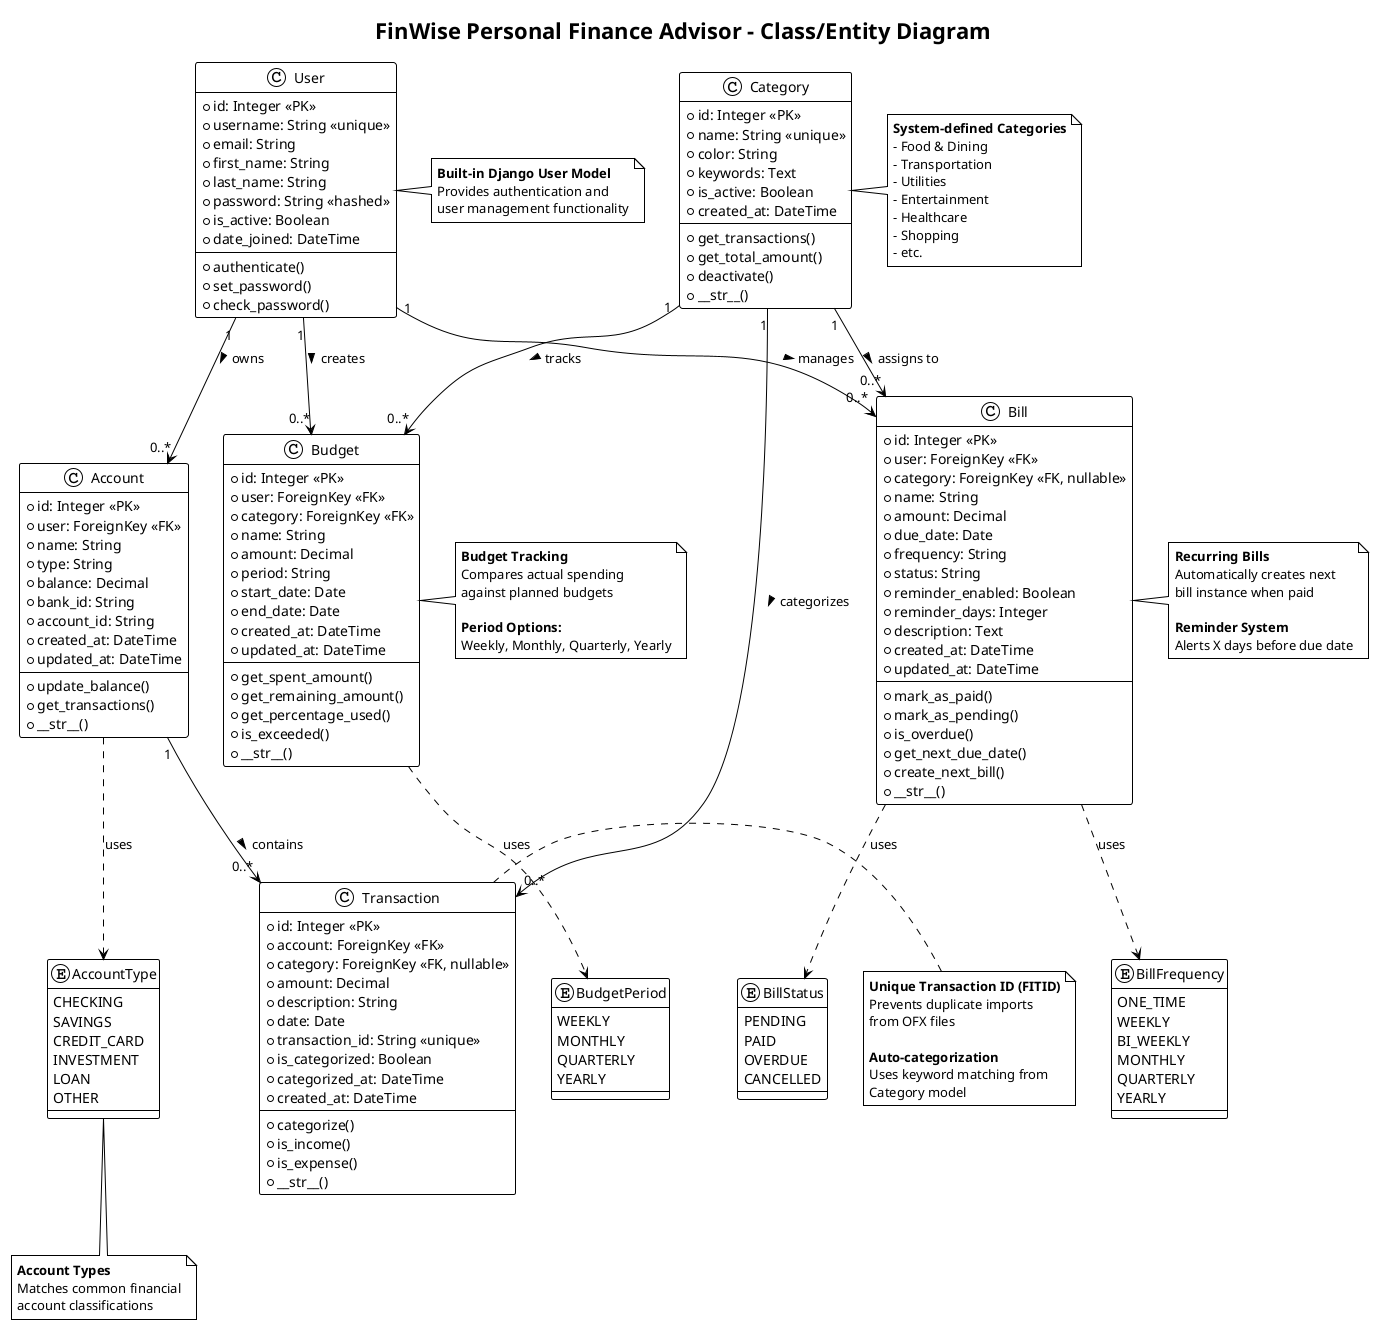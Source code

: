 @startuml FinWise_Class_Diagram
!theme plain
title FinWise Personal Finance Advisor - Class/Entity Diagram

' User Model (Django Built-in)
class User {
    +id: Integer <<PK>>
    +username: String <<unique>>
    +email: String
    +first_name: String
    +last_name: String
    +password: String <<hashed>>
    +is_active: Boolean
    +date_joined: DateTime
    --
    +authenticate()
    +set_password()
    +check_password()
}

' Account Model
class Account {
    +id: Integer <<PK>>
    +user: ForeignKey <<FK>>
    +name: String
    +type: String
    +balance: Decimal
    +bank_id: String
    +account_id: String
    +created_at: DateTime
    +updated_at: DateTime
    --
    +update_balance()
    +get_transactions()
    +__str__()
}

' Transaction Model
class Transaction {
    +id: Integer <<PK>>
    +account: ForeignKey <<FK>>
    +category: ForeignKey <<FK, nullable>>
    +amount: Decimal
    +description: String
    +date: Date
    +transaction_id: String <<unique>>
    +is_categorized: Boolean
    +categorized_at: DateTime
    +created_at: DateTime
    --
    +categorize()
    +is_income()
    +is_expense()
    +__str__()
}

' Category Model
class Category {
    +id: Integer <<PK>>
    +name: String <<unique>>
    +color: String
    +keywords: Text
    +is_active: Boolean
    +created_at: DateTime
    --
    +get_transactions()
    +get_total_amount()
    +deactivate()
    +__str__()
}

' Budget Model
class Budget {
    +id: Integer <<PK>>
    +user: ForeignKey <<FK>>
    +category: ForeignKey <<FK>>
    +name: String
    +amount: Decimal
    +period: String
    +start_date: Date
    +end_date: Date
    +created_at: DateTime
    +updated_at: DateTime
    --
    +get_spent_amount()
    +get_remaining_amount()
    +get_percentage_used()
    +is_exceeded()
    +__str__()
}

' Bill Model
class Bill {
    +id: Integer <<PK>>
    +user: ForeignKey <<FK>>
    +category: ForeignKey <<FK, nullable>>
    +name: String
    +amount: Decimal
    +due_date: Date
    +frequency: String
    +status: String
    +reminder_enabled: Boolean
    +reminder_days: Integer
    +description: Text
    +created_at: DateTime
    +updated_at: DateTime
    --
    +mark_as_paid()
    +mark_as_pending()
    +is_overdue()
    +get_next_due_date()
    +create_next_bill()
    +__str__()
}

' Relationships
User "1" --> "0..*" Account : owns >
User "1" --> "0..*" Budget : creates >
User "1" --> "0..*" Bill : manages >

Account "1" --> "0..*" Transaction : contains >

Category "1" --> "0..*" Transaction : categorizes >
Category "1" --> "0..*" Budget : tracks >
Category "1" --> "0..*" Bill : assigns to >

' Enumerations
enum AccountType {
    CHECKING
    SAVINGS
    CREDIT_CARD
    INVESTMENT
    LOAN
    OTHER
}

enum BudgetPeriod {
    WEEKLY
    MONTHLY
    QUARTERLY
    YEARLY
}

enum BillFrequency {
    ONE_TIME
    WEEKLY
    BI_WEEKLY
    MONTHLY
    QUARTERLY
    YEARLY
}

enum BillStatus {
    PENDING
    PAID
    OVERDUE
    CANCELLED
}

' Enum Relationships
Account ..> AccountType : uses
Budget ..> BudgetPeriod : uses
Bill ..> BillFrequency : uses
Bill ..> BillStatus : uses

' Notes
note right of User
    **Built-in Django User Model**
    Provides authentication and
    user management functionality
end note

note right of Transaction
    **Unique Transaction ID (FITID)**
    Prevents duplicate imports
    from OFX files
    
    **Auto-categorization**
    Uses keyword matching from
    Category model
end note

note right of Category
    **System-defined Categories**
    - Food & Dining
    - Transportation
    - Utilities
    - Entertainment
    - Healthcare
    - Shopping
    - etc.
end note

note right of Budget
    **Budget Tracking**
    Compares actual spending
    against planned budgets
    
    **Period Options:**
    Weekly, Monthly, Quarterly, Yearly
end note

note right of Bill
    **Recurring Bills**
    Automatically creates next
    bill instance when paid
    
    **Reminder System**
    Alerts X days before due date
end note

note bottom of AccountType
    **Account Types**
    Matches common financial
    account classifications
end note

@enduml
